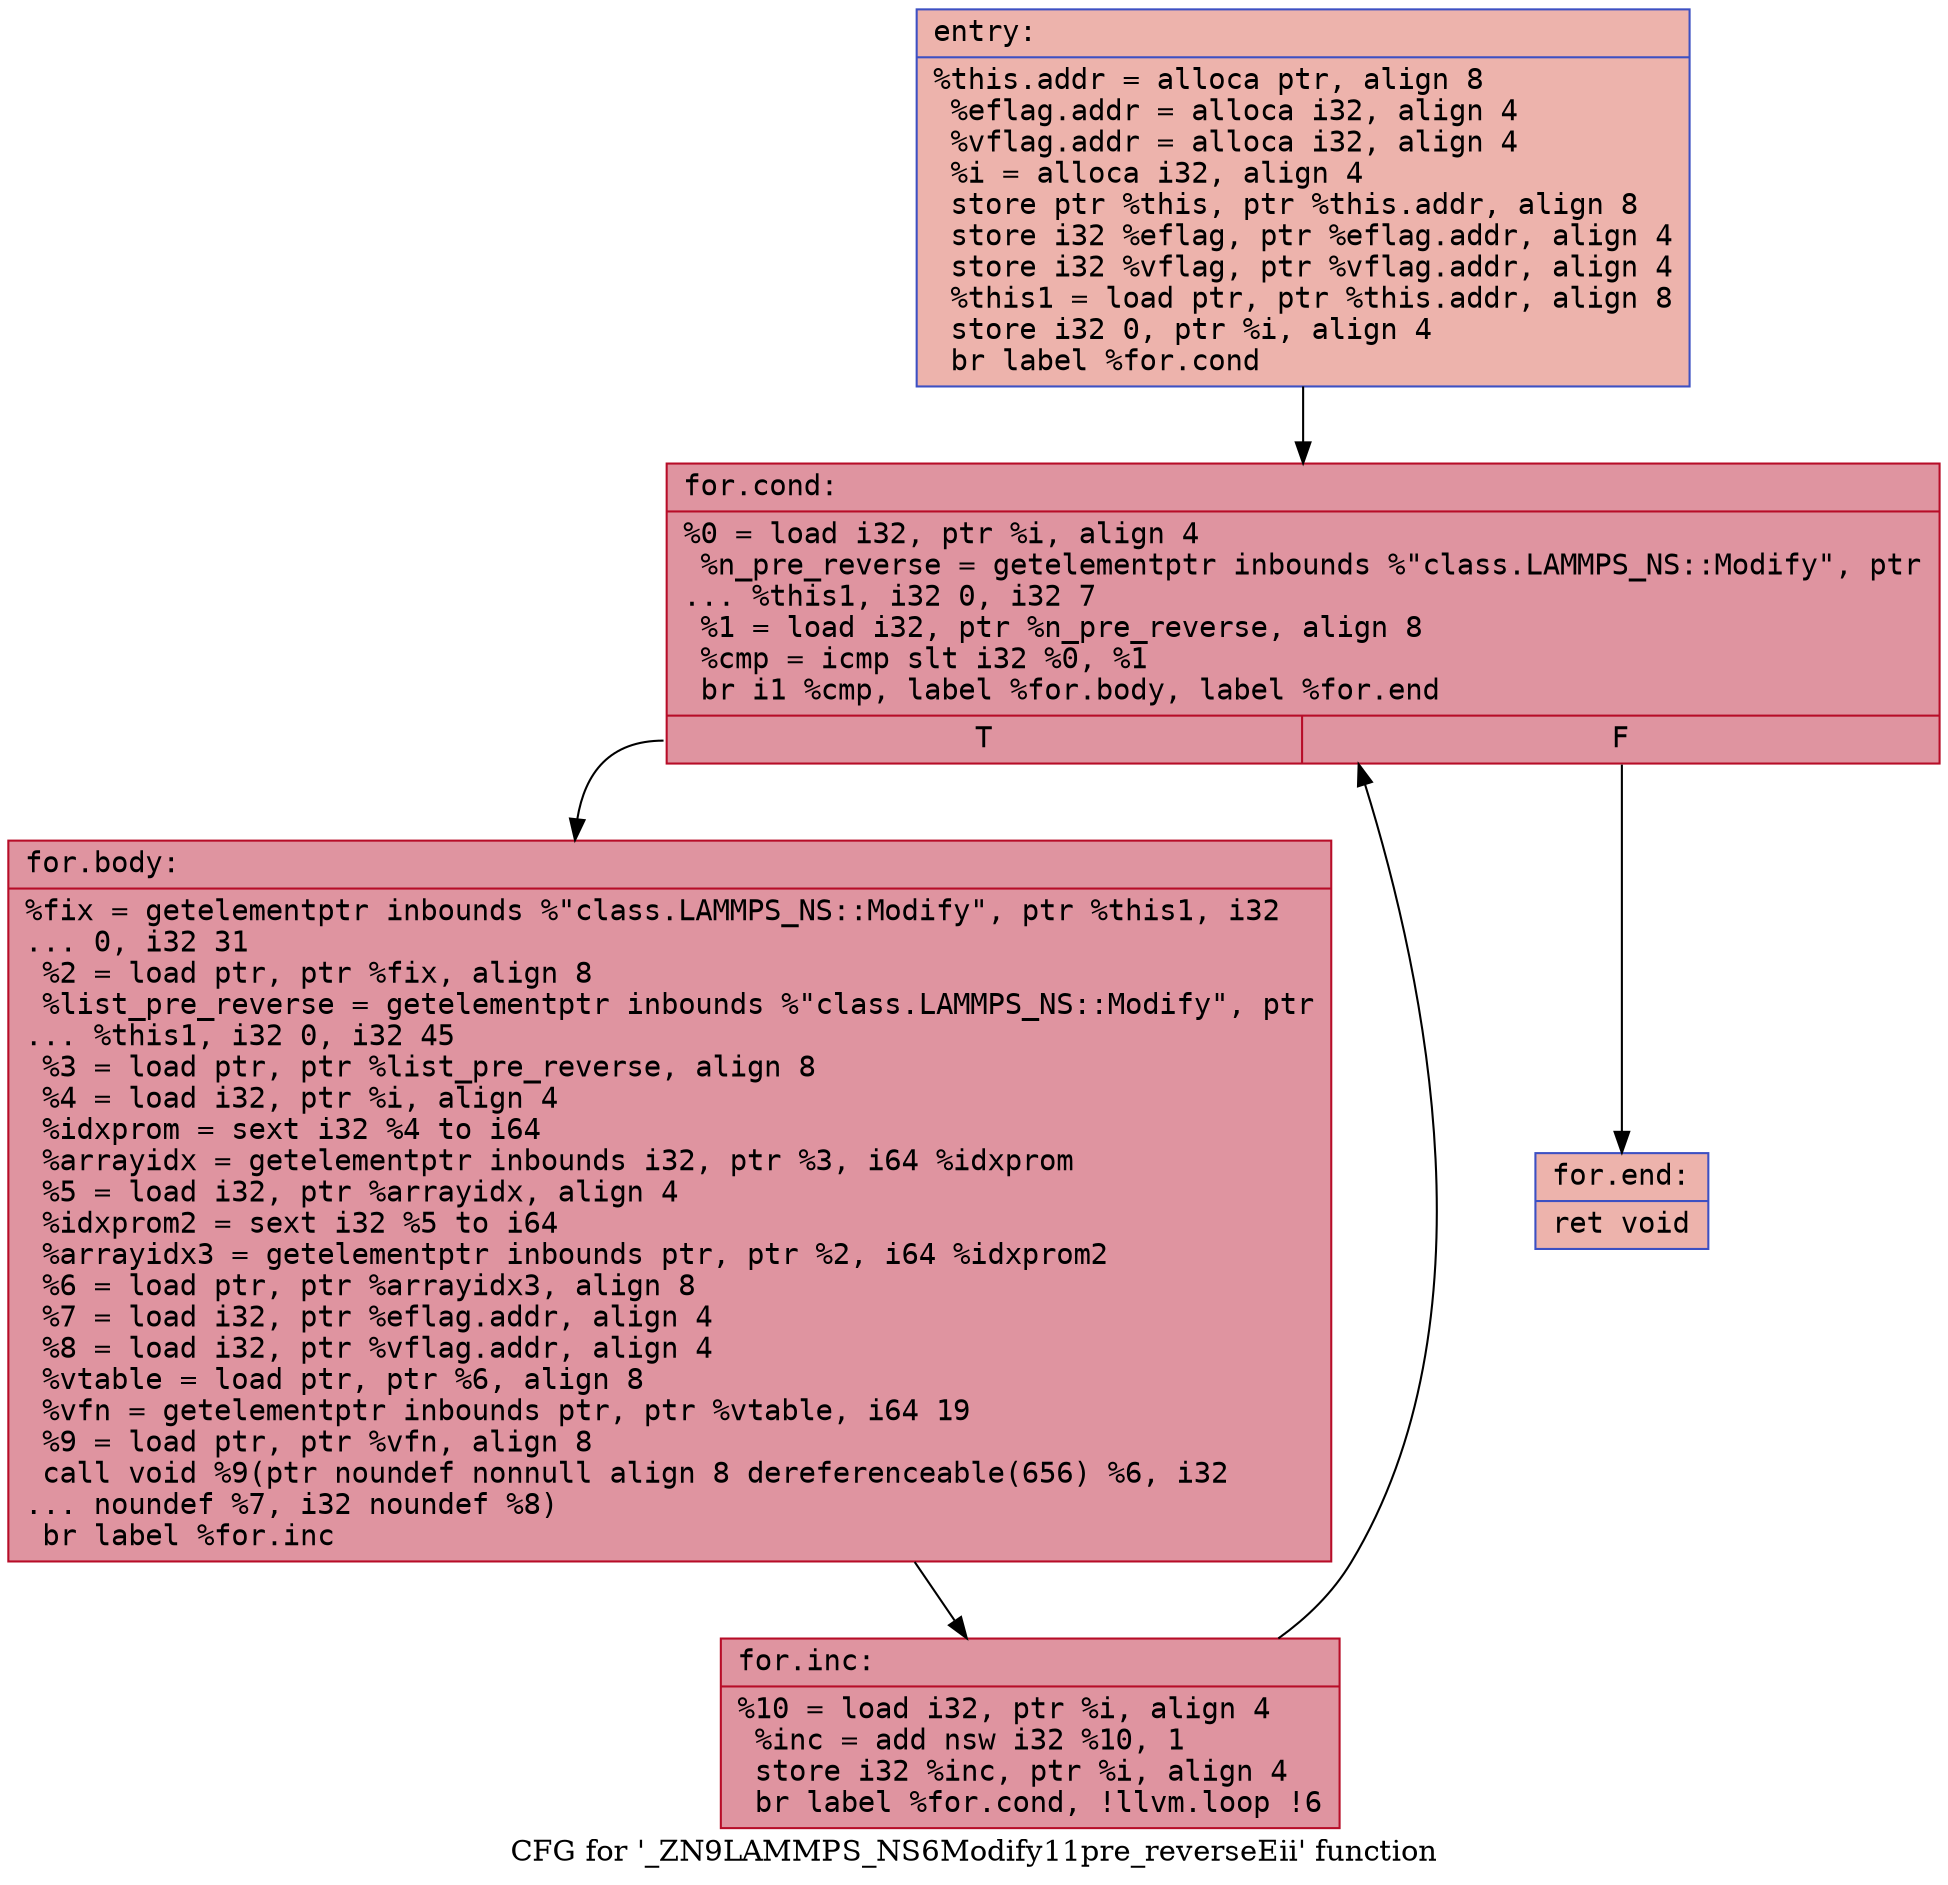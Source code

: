 digraph "CFG for '_ZN9LAMMPS_NS6Modify11pre_reverseEii' function" {
	label="CFG for '_ZN9LAMMPS_NS6Modify11pre_reverseEii' function";

	Node0x561f162c7570 [shape=record,color="#3d50c3ff", style=filled, fillcolor="#d6524470" fontname="Courier",label="{entry:\l|  %this.addr = alloca ptr, align 8\l  %eflag.addr = alloca i32, align 4\l  %vflag.addr = alloca i32, align 4\l  %i = alloca i32, align 4\l  store ptr %this, ptr %this.addr, align 8\l  store i32 %eflag, ptr %eflag.addr, align 4\l  store i32 %vflag, ptr %vflag.addr, align 4\l  %this1 = load ptr, ptr %this.addr, align 8\l  store i32 0, ptr %i, align 4\l  br label %for.cond\l}"];
	Node0x561f162c7570 -> Node0x561f162c7ab0[tooltip="entry -> for.cond\nProbability 100.00%" ];
	Node0x561f162c7ab0 [shape=record,color="#b70d28ff", style=filled, fillcolor="#b70d2870" fontname="Courier",label="{for.cond:\l|  %0 = load i32, ptr %i, align 4\l  %n_pre_reverse = getelementptr inbounds %\"class.LAMMPS_NS::Modify\", ptr\l... %this1, i32 0, i32 7\l  %1 = load i32, ptr %n_pre_reverse, align 8\l  %cmp = icmp slt i32 %0, %1\l  br i1 %cmp, label %for.body, label %for.end\l|{<s0>T|<s1>F}}"];
	Node0x561f162c7ab0:s0 -> Node0x561f162c7e40[tooltip="for.cond -> for.body\nProbability 96.88%" ];
	Node0x561f162c7ab0:s1 -> Node0x561f162c7450[tooltip="for.cond -> for.end\nProbability 3.12%" ];
	Node0x561f162c7e40 [shape=record,color="#b70d28ff", style=filled, fillcolor="#b70d2870" fontname="Courier",label="{for.body:\l|  %fix = getelementptr inbounds %\"class.LAMMPS_NS::Modify\", ptr %this1, i32\l... 0, i32 31\l  %2 = load ptr, ptr %fix, align 8\l  %list_pre_reverse = getelementptr inbounds %\"class.LAMMPS_NS::Modify\", ptr\l... %this1, i32 0, i32 45\l  %3 = load ptr, ptr %list_pre_reverse, align 8\l  %4 = load i32, ptr %i, align 4\l  %idxprom = sext i32 %4 to i64\l  %arrayidx = getelementptr inbounds i32, ptr %3, i64 %idxprom\l  %5 = load i32, ptr %arrayidx, align 4\l  %idxprom2 = sext i32 %5 to i64\l  %arrayidx3 = getelementptr inbounds ptr, ptr %2, i64 %idxprom2\l  %6 = load ptr, ptr %arrayidx3, align 8\l  %7 = load i32, ptr %eflag.addr, align 4\l  %8 = load i32, ptr %vflag.addr, align 4\l  %vtable = load ptr, ptr %6, align 8\l  %vfn = getelementptr inbounds ptr, ptr %vtable, i64 19\l  %9 = load ptr, ptr %vfn, align 8\l  call void %9(ptr noundef nonnull align 8 dereferenceable(656) %6, i32\l... noundef %7, i32 noundef %8)\l  br label %for.inc\l}"];
	Node0x561f162c7e40 -> Node0x561f162c8bc0[tooltip="for.body -> for.inc\nProbability 100.00%" ];
	Node0x561f162c8bc0 [shape=record,color="#b70d28ff", style=filled, fillcolor="#b70d2870" fontname="Courier",label="{for.inc:\l|  %10 = load i32, ptr %i, align 4\l  %inc = add nsw i32 %10, 1\l  store i32 %inc, ptr %i, align 4\l  br label %for.cond, !llvm.loop !6\l}"];
	Node0x561f162c8bc0 -> Node0x561f162c7ab0[tooltip="for.inc -> for.cond\nProbability 100.00%" ];
	Node0x561f162c7450 [shape=record,color="#3d50c3ff", style=filled, fillcolor="#d6524470" fontname="Courier",label="{for.end:\l|  ret void\l}"];
}
